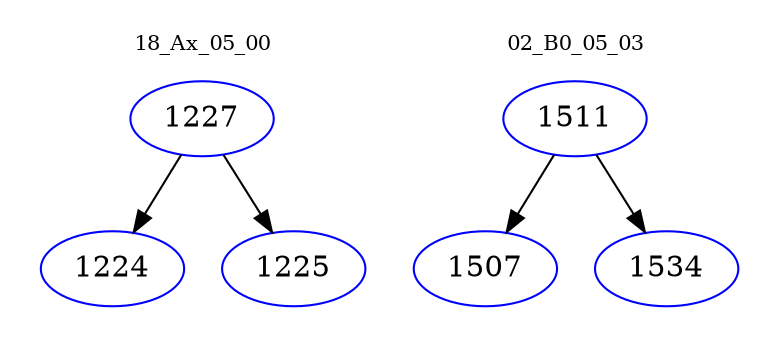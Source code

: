 digraph{
subgraph cluster_0 {
color = white
label = "18_Ax_05_00";
fontsize=10;
T0_1227 [label="1227", color="blue"]
T0_1227 -> T0_1224 [color="black"]
T0_1224 [label="1224", color="blue"]
T0_1227 -> T0_1225 [color="black"]
T0_1225 [label="1225", color="blue"]
}
subgraph cluster_1 {
color = white
label = "02_B0_05_03";
fontsize=10;
T1_1511 [label="1511", color="blue"]
T1_1511 -> T1_1507 [color="black"]
T1_1507 [label="1507", color="blue"]
T1_1511 -> T1_1534 [color="black"]
T1_1534 [label="1534", color="blue"]
}
}
